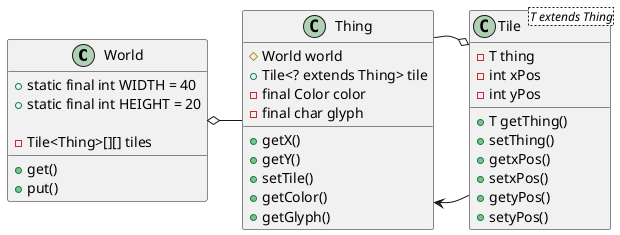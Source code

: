 @startuml

class World{
    + static final int WIDTH = 40
    + static final int HEIGHT = 20

    - Tile<Thing>[][] tiles

    + get()
    + put()
}

class Tile <T extends Thing>{
    - T thing
    - int xPos
    - int yPos
    + T getThing()
    + setThing()
    + getxPos()
    + setxPos()
    + getyPos()
    + setyPos()

}

class Thing{
    # World world
    + Tile<? extends Thing> tile
    - final Color color
    - final char glyph

    + getX()
    + getY()
    + setTile()
    + getColor()
    + getGlyph()

}

World o- Thing
Thing <- Tile
Tile o- Thing

@enduml
